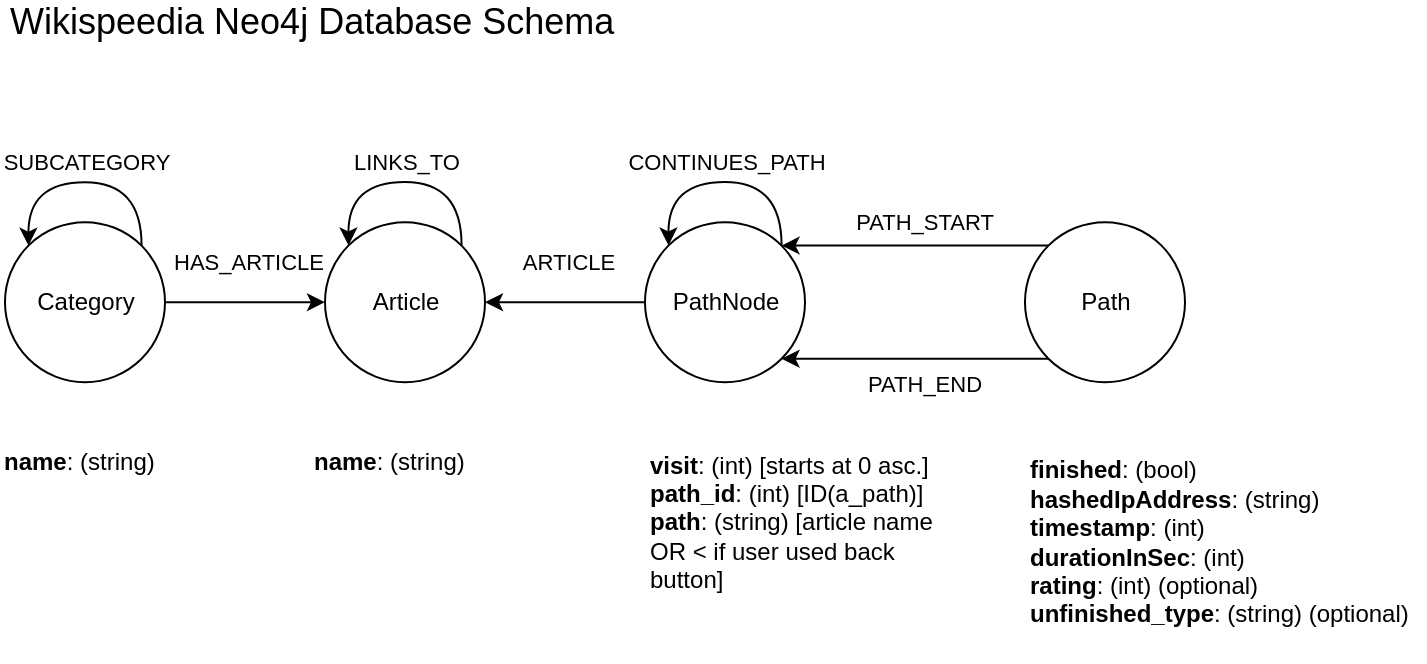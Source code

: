 <mxfile>
    <diagram id="9Lm7gcBrdfigQSujY85D" name="Page-1">
        <mxGraphModel dx="1146" dy="506" grid="1" gridSize="10" guides="1" tooltips="1" connect="1" arrows="1" fold="1" page="1" pageScale="1" pageWidth="850" pageHeight="1100" background="#FFFFFF" math="0" shadow="0">
            <root>
                <mxCell id="0"/>
                <mxCell id="1" parent="0"/>
                <mxCell id="8" value="" style="edgeStyle=orthogonalEdgeStyle;rounded=0;orthogonalLoop=1;jettySize=auto;html=1;" parent="1" source="5" target="7" edge="1">
                    <mxGeometry relative="1" as="geometry"/>
                </mxCell>
                <mxCell id="23" value="HAS_ARTICLE" style="edgeLabel;html=1;align=center;verticalAlign=middle;resizable=0;points=[];" parent="8" vertex="1" connectable="0">
                    <mxGeometry x="0.246" relative="1" as="geometry">
                        <mxPoint x="-9" y="-20" as="offset"/>
                    </mxGeometry>
                </mxCell>
                <mxCell id="5" value="Category" style="ellipse;whiteSpace=wrap;html=1;aspect=fixed;" parent="1" vertex="1">
                    <mxGeometry x="42.5" y="150.09" width="80" height="80" as="geometry"/>
                </mxCell>
                <mxCell id="7" value="Article" style="ellipse;whiteSpace=wrap;html=1;aspect=fixed;" parent="1" vertex="1">
                    <mxGeometry x="202.5" y="150.09" width="80" height="80" as="geometry"/>
                </mxCell>
                <mxCell id="40" style="edgeStyle=none;rounded=0;orthogonalLoop=1;jettySize=auto;html=1;exitX=0;exitY=0;exitDx=0;exitDy=0;entryX=1;entryY=0;entryDx=0;entryDy=0;" edge="1" parent="1" source="9" target="13">
                    <mxGeometry relative="1" as="geometry"/>
                </mxCell>
                <mxCell id="42" value="PATH_START" style="edgeLabel;html=1;align=center;verticalAlign=middle;resizable=0;points=[];" vertex="1" connectable="0" parent="40">
                    <mxGeometry x="-0.414" y="2" relative="1" as="geometry">
                        <mxPoint x="-23" y="-14" as="offset"/>
                    </mxGeometry>
                </mxCell>
                <mxCell id="41" style="edgeStyle=none;rounded=0;orthogonalLoop=1;jettySize=auto;html=1;exitX=0;exitY=1;exitDx=0;exitDy=0;entryX=1;entryY=1;entryDx=0;entryDy=0;" edge="1" parent="1" source="9" target="13">
                    <mxGeometry relative="1" as="geometry"/>
                </mxCell>
                <mxCell id="43" value="PATH_END" style="edgeLabel;html=1;align=center;verticalAlign=middle;resizable=0;points=[];" vertex="1" connectable="0" parent="41">
                    <mxGeometry x="-0.432" y="1" relative="1" as="geometry">
                        <mxPoint x="-24" y="11" as="offset"/>
                    </mxGeometry>
                </mxCell>
                <mxCell id="9" value="Path" style="ellipse;whiteSpace=wrap;html=1;aspect=fixed;" parent="1" vertex="1">
                    <mxGeometry x="552.5" y="150.09" width="80" height="80" as="geometry"/>
                </mxCell>
                <mxCell id="10" value="&lt;b&gt;name&lt;/b&gt;: (string)" style="text;html=1;strokeColor=none;fillColor=none;align=left;verticalAlign=middle;whiteSpace=wrap;rounded=0;" parent="1" vertex="1">
                    <mxGeometry x="40" y="250" width="85" height="39.94" as="geometry"/>
                </mxCell>
                <mxCell id="11" value="&lt;b&gt;name&lt;/b&gt;: (string)" style="text;html=1;strokeColor=none;fillColor=none;align=left;verticalAlign=middle;whiteSpace=wrap;rounded=0;" parent="1" vertex="1">
                    <mxGeometry x="195" y="250.0" width="95" height="39.94" as="geometry"/>
                </mxCell>
                <mxCell id="12" value="&lt;b&gt;finished&lt;/b&gt;: (bool)&lt;br&gt;&lt;b&gt;hashedIpAddress&lt;/b&gt;: (string)&lt;br&gt;&lt;b&gt;timestamp&lt;/b&gt;: (int)&lt;br&gt;&lt;b&gt;durationInSec&lt;/b&gt;: (int)&lt;br&gt;&lt;b&gt;rating&lt;/b&gt;: (int) (optional)&lt;br&gt;&lt;b&gt;unfinished_type&lt;/b&gt;: (string) (optional)" style="text;html=1;strokeColor=none;fillColor=none;align=left;verticalAlign=middle;whiteSpace=wrap;rounded=0;" parent="1" vertex="1">
                    <mxGeometry x="552.5" y="250" width="200" height="120" as="geometry"/>
                </mxCell>
                <mxCell id="36" style="edgeStyle=none;rounded=0;orthogonalLoop=1;jettySize=auto;html=1;exitX=0;exitY=0.5;exitDx=0;exitDy=0;entryX=1;entryY=0.5;entryDx=0;entryDy=0;" edge="1" parent="1" source="13" target="7">
                    <mxGeometry relative="1" as="geometry"/>
                </mxCell>
                <mxCell id="37" value="ARTICLE" style="edgeLabel;html=1;align=center;verticalAlign=middle;resizable=0;points=[];" vertex="1" connectable="0" parent="36">
                    <mxGeometry x="-0.419" y="1" relative="1" as="geometry">
                        <mxPoint x="-16" y="-21" as="offset"/>
                    </mxGeometry>
                </mxCell>
                <mxCell id="13" value="PathNode" style="ellipse;whiteSpace=wrap;html=1;aspect=fixed;" parent="1" vertex="1">
                    <mxGeometry x="362.5" y="150.09" width="80" height="80" as="geometry"/>
                </mxCell>
                <mxCell id="18" style="edgeStyle=orthogonalEdgeStyle;rounded=0;orthogonalLoop=1;jettySize=auto;elbow=vertical;html=1;exitX=1;exitY=0;exitDx=0;exitDy=0;entryX=0;entryY=0;entryDx=0;entryDy=0;curved=1;" parent="1" source="5" target="5" edge="1">
                    <mxGeometry relative="1" as="geometry">
                        <Array as="points">
                            <mxPoint x="110.5" y="130.09"/>
                            <mxPoint x="54.5" y="130.09"/>
                        </Array>
                    </mxGeometry>
                </mxCell>
                <mxCell id="22" value="SUBCATEGORY" style="edgeLabel;html=1;align=center;verticalAlign=middle;resizable=0;points=[];" parent="18" vertex="1" connectable="0">
                    <mxGeometry x="-0.24" y="4" relative="1" as="geometry">
                        <mxPoint x="-14" y="-14" as="offset"/>
                    </mxGeometry>
                </mxCell>
                <mxCell id="34" value="&lt;b&gt;visit&lt;/b&gt;: (int) [starts at 0 asc.]&lt;br&gt;&lt;b&gt;path_id&lt;/b&gt;: (int) [ID(a_path)]&lt;br&gt;&lt;b&gt;path&lt;/b&gt;: (string) [article name OR &amp;lt; if user used back button]" style="text;html=1;strokeColor=none;fillColor=none;align=left;verticalAlign=middle;whiteSpace=wrap;rounded=0;" vertex="1" parent="1">
                    <mxGeometry x="362.5" y="240.06" width="150" height="120" as="geometry"/>
                </mxCell>
                <mxCell id="44" style="edgeStyle=orthogonalEdgeStyle;rounded=0;orthogonalLoop=1;jettySize=auto;elbow=vertical;html=1;exitX=1;exitY=0;exitDx=0;exitDy=0;entryX=0;entryY=0;entryDx=0;entryDy=0;curved=1;" edge="1" parent="1">
                    <mxGeometry relative="1" as="geometry">
                        <Array as="points">
                            <mxPoint x="430.5" y="129.97"/>
                            <mxPoint x="374.5" y="129.97"/>
                        </Array>
                        <mxPoint x="430.784" y="161.686" as="sourcePoint"/>
                        <mxPoint x="374.216" y="161.686" as="targetPoint"/>
                    </mxGeometry>
                </mxCell>
                <mxCell id="45" value="CONTINUES_PATH" style="edgeLabel;html=1;align=center;verticalAlign=middle;resizable=0;points=[];" vertex="1" connectable="0" parent="44">
                    <mxGeometry x="-0.24" y="4" relative="1" as="geometry">
                        <mxPoint x="-14" y="-14" as="offset"/>
                    </mxGeometry>
                </mxCell>
                <mxCell id="46" style="edgeStyle=orthogonalEdgeStyle;rounded=0;orthogonalLoop=1;jettySize=auto;elbow=vertical;html=1;exitX=1;exitY=0;exitDx=0;exitDy=0;entryX=0;entryY=0;entryDx=0;entryDy=0;curved=1;" edge="1" parent="1">
                    <mxGeometry relative="1" as="geometry">
                        <Array as="points">
                            <mxPoint x="270.5" y="129.97"/>
                            <mxPoint x="214.5" y="129.97"/>
                        </Array>
                        <mxPoint x="270.784" y="161.686" as="sourcePoint"/>
                        <mxPoint x="214.216" y="161.686" as="targetPoint"/>
                    </mxGeometry>
                </mxCell>
                <mxCell id="47" value="LINKS_TO" style="edgeLabel;html=1;align=center;verticalAlign=middle;resizable=0;points=[];" vertex="1" connectable="0" parent="46">
                    <mxGeometry x="-0.24" y="4" relative="1" as="geometry">
                        <mxPoint x="-14" y="-14" as="offset"/>
                    </mxGeometry>
                </mxCell>
                <mxCell id="48" value="&lt;span style=&quot;font-size: 18px&quot;&gt;Wikispeedia Neo4j Database Schema&lt;/span&gt;" style="text;html=1;align=left;verticalAlign=middle;resizable=0;points=[];autosize=1;strokeColor=none;" vertex="1" parent="1">
                    <mxGeometry x="42.5" y="40" width="320" height="20" as="geometry"/>
                </mxCell>
            </root>
        </mxGraphModel>
    </diagram>
</mxfile>
